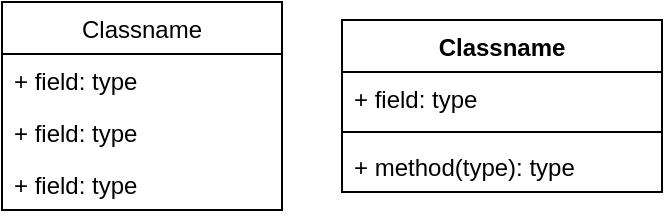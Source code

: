 <mxfile version="13.9.9" type="device" pages="5"><diagram id="C5RBs43oDa-KdzZeNtuy" name="Page-1"><mxGraphModel dx="1086" dy="806" grid="1" gridSize="10" guides="1" tooltips="1" connect="1" arrows="1" fold="1" page="1" pageScale="1" pageWidth="827" pageHeight="1169" math="0" shadow="0"><root><mxCell id="WIyWlLk6GJQsqaUBKTNV-0"/><mxCell id="WIyWlLk6GJQsqaUBKTNV-1" parent="WIyWlLk6GJQsqaUBKTNV-0"/><mxCell id="pSB0Z1l9a5Sds7sTJJO--0" value="Classname" style="swimlane;fontStyle=1;align=center;verticalAlign=top;childLayout=stackLayout;horizontal=1;startSize=26;horizontalStack=0;resizeParent=1;resizeParentMax=0;resizeLast=0;collapsible=1;marginBottom=0;" parent="WIyWlLk6GJQsqaUBKTNV-1" vertex="1"><mxGeometry x="300" y="239" width="160" height="86" as="geometry"/></mxCell><mxCell id="pSB0Z1l9a5Sds7sTJJO--1" value="+ field: type" style="text;strokeColor=none;fillColor=none;align=left;verticalAlign=top;spacingLeft=4;spacingRight=4;overflow=hidden;rotatable=0;points=[[0,0.5],[1,0.5]];portConstraint=eastwest;" parent="pSB0Z1l9a5Sds7sTJJO--0" vertex="1"><mxGeometry y="26" width="160" height="26" as="geometry"/></mxCell><mxCell id="pSB0Z1l9a5Sds7sTJJO--2" value="" style="line;strokeWidth=1;fillColor=none;align=left;verticalAlign=middle;spacingTop=-1;spacingLeft=3;spacingRight=3;rotatable=0;labelPosition=right;points=[];portConstraint=eastwest;" parent="pSB0Z1l9a5Sds7sTJJO--0" vertex="1"><mxGeometry y="52" width="160" height="8" as="geometry"/></mxCell><mxCell id="pSB0Z1l9a5Sds7sTJJO--3" value="+ method(type): type" style="text;strokeColor=none;fillColor=none;align=left;verticalAlign=top;spacingLeft=4;spacingRight=4;overflow=hidden;rotatable=0;points=[[0,0.5],[1,0.5]];portConstraint=eastwest;" parent="pSB0Z1l9a5Sds7sTJJO--0" vertex="1"><mxGeometry y="60" width="160" height="26" as="geometry"/></mxCell><mxCell id="pSB0Z1l9a5Sds7sTJJO--4" value="Classname" style="swimlane;fontStyle=0;childLayout=stackLayout;horizontal=1;startSize=26;fillColor=none;horizontalStack=0;resizeParent=1;resizeParentMax=0;resizeLast=0;collapsible=1;marginBottom=0;" parent="WIyWlLk6GJQsqaUBKTNV-1" vertex="1"><mxGeometry x="130" y="230" width="140" height="104" as="geometry"/></mxCell><mxCell id="pSB0Z1l9a5Sds7sTJJO--5" value="+ field: type" style="text;strokeColor=none;fillColor=none;align=left;verticalAlign=top;spacingLeft=4;spacingRight=4;overflow=hidden;rotatable=0;points=[[0,0.5],[1,0.5]];portConstraint=eastwest;" parent="pSB0Z1l9a5Sds7sTJJO--4" vertex="1"><mxGeometry y="26" width="140" height="26" as="geometry"/></mxCell><mxCell id="pSB0Z1l9a5Sds7sTJJO--6" value="+ field: type" style="text;strokeColor=none;fillColor=none;align=left;verticalAlign=top;spacingLeft=4;spacingRight=4;overflow=hidden;rotatable=0;points=[[0,0.5],[1,0.5]];portConstraint=eastwest;" parent="pSB0Z1l9a5Sds7sTJJO--4" vertex="1"><mxGeometry y="52" width="140" height="26" as="geometry"/></mxCell><mxCell id="pSB0Z1l9a5Sds7sTJJO--7" value="+ field: type" style="text;strokeColor=none;fillColor=none;align=left;verticalAlign=top;spacingLeft=4;spacingRight=4;overflow=hidden;rotatable=0;points=[[0,0.5],[1,0.5]];portConstraint=eastwest;" parent="pSB0Z1l9a5Sds7sTJJO--4" vertex="1"><mxGeometry y="78" width="140" height="26" as="geometry"/></mxCell></root></mxGraphModel></diagram><diagram name="키오스크 use" id="85v4VFPyZvZzk0UFe7HB"><mxGraphModel dx="1086" dy="806" grid="1" gridSize="10" guides="1" tooltips="1" connect="1" arrows="1" fold="1" page="1" pageScale="1" pageWidth="827" pageHeight="1169" background="#ffffff" math="0" shadow="0"><root><mxCell id="bdx2bq-TgTfmiOv8CQV6-0"/><mxCell id="bdx2bq-TgTfmiOv8CQV6-1" parent="bdx2bq-TgTfmiOv8CQV6-0"/><mxCell id="bdx2bq-TgTfmiOv8CQV6-34" style="rounded=0;orthogonalLoop=1;jettySize=auto;html=1;exitX=0;exitY=0.333;exitDx=0;exitDy=0;exitPerimeter=0;entryX=1;entryY=0.5;entryDx=0;entryDy=0;" parent="bdx2bq-TgTfmiOv8CQV6-1" source="bdx2bq-TgTfmiOv8CQV6-3" target="bdx2bq-TgTfmiOv8CQV6-20" edge="1"><mxGeometry relative="1" as="geometry"/></mxCell><mxCell id="bdx2bq-TgTfmiOv8CQV6-52" style="rounded=0;orthogonalLoop=1;jettySize=auto;html=1;exitX=0;exitY=0.333;exitDx=0;exitDy=0;exitPerimeter=0;entryX=1;entryY=0.5;entryDx=0;entryDy=0;endArrow=classic;endFill=1;" parent="bdx2bq-TgTfmiOv8CQV6-1" source="bdx2bq-TgTfmiOv8CQV6-3" target="bdx2bq-TgTfmiOv8CQV6-16" edge="1"><mxGeometry relative="1" as="geometry"/></mxCell><mxCell id="bdx2bq-TgTfmiOv8CQV6-3" value="관리자" style="shape=umlActor;verticalLabelPosition=bottom;verticalAlign=top;html=1;outlineConnect=0;" parent="bdx2bq-TgTfmiOv8CQV6-1" vertex="1"><mxGeometry x="1241" y="390" width="40" height="80" as="geometry"/></mxCell><mxCell id="bdx2bq-TgTfmiOv8CQV6-8" value="매출 내역 조회" style="ellipse;whiteSpace=wrap;html=1;fillColor=#fff2cc;strokeColor=#d6b656;" parent="bdx2bq-TgTfmiOv8CQV6-1" vertex="1"><mxGeometry x="806" y="285" width="100" height="60" as="geometry"/></mxCell><mxCell id="bdx2bq-TgTfmiOv8CQV6-9" value="메뉴 삭제" style="ellipse;whiteSpace=wrap;html=1;fillColor=#fff2cc;strokeColor=#d6b656;" parent="bdx2bq-TgTfmiOv8CQV6-1" vertex="1"><mxGeometry x="806" y="525" width="100" height="60" as="geometry"/></mxCell><mxCell id="bdx2bq-TgTfmiOv8CQV6-13" style="edgeStyle=orthogonalEdgeStyle;rounded=0;orthogonalLoop=1;jettySize=auto;html=1;exitX=0.5;exitY=1;exitDx=0;exitDy=0;" parent="bdx2bq-TgTfmiOv8CQV6-1" source="bdx2bq-TgTfmiOv8CQV6-9" target="bdx2bq-TgTfmiOv8CQV6-9" edge="1"><mxGeometry relative="1" as="geometry"/></mxCell><mxCell id="pL9c_qkuUS0WtvXLZrSc-11" value="&amp;lt;&amp;lt;include&amp;gt;&amp;gt;" style="edgeStyle=orthogonalEdgeStyle;rounded=0;orthogonalLoop=1;jettySize=auto;html=1;exitX=0;exitY=0.5;exitDx=0;exitDy=0;entryX=0.5;entryY=1;entryDx=0;entryDy=0;dashed=1;endArrow=none;endFill=0;startArrow=open;startFill=0;" parent="bdx2bq-TgTfmiOv8CQV6-1" source="bdx2bq-TgTfmiOv8CQV6-21" target="pL9c_qkuUS0WtvXLZrSc-9" edge="1"><mxGeometry relative="1" as="geometry"/></mxCell><mxCell id="hzVxOnlOxVgUZb-Kct-E-1" style="edgeStyle=orthogonalEdgeStyle;rounded=0;orthogonalLoop=1;jettySize=auto;html=1;exitX=0;exitY=0.5;exitDx=0;exitDy=0;entryX=1;entryY=0.5;entryDx=0;entryDy=0;" parent="bdx2bq-TgTfmiOv8CQV6-1" source="bdx2bq-TgTfmiOv8CQV6-14" target="bdx2bq-TgTfmiOv8CQV6-21" edge="1"><mxGeometry relative="1" as="geometry"/></mxCell><mxCell id="bdx2bq-TgTfmiOv8CQV6-14" value="전체 메뉴 목록 &lt;br&gt;조회" style="ellipse;whiteSpace=wrap;html=1;fillColor=#fff2cc;strokeColor=#d6b656;" parent="bdx2bq-TgTfmiOv8CQV6-1" vertex="1"><mxGeometry x="960" y="385" width="100" height="60" as="geometry"/></mxCell><mxCell id="bdx2bq-TgTfmiOv8CQV6-15" value="메뉴 수정" style="ellipse;whiteSpace=wrap;html=1;fillColor=#fff2cc;strokeColor=#d6b656;" parent="bdx2bq-TgTfmiOv8CQV6-1" vertex="1"><mxGeometry x="930" y="525" width="100" height="60" as="geometry"/></mxCell><mxCell id="bdx2bq-TgTfmiOv8CQV6-16" value="주문&amp;nbsp;관리" style="ellipse;whiteSpace=wrap;html=1;fillColor=#fff2cc;strokeColor=#d6b656;" parent="bdx2bq-TgTfmiOv8CQV6-1" vertex="1"><mxGeometry x="1070" y="525" width="100" height="60" as="geometry"/></mxCell><mxCell id="bdx2bq-TgTfmiOv8CQV6-17" value="메뉴 추가" style="ellipse;whiteSpace=wrap;html=1;fillColor=#fff2cc;strokeColor=#d6b656;" parent="bdx2bq-TgTfmiOv8CQV6-1" vertex="1"><mxGeometry x="686" y="525" width="100" height="60" as="geometry"/></mxCell><mxCell id="bdx2bq-TgTfmiOv8CQV6-46" style="edgeStyle=none;rounded=0;orthogonalLoop=1;jettySize=auto;html=1;exitX=0;exitY=0.5;exitDx=0;exitDy=0;entryX=1;entryY=0.5;entryDx=0;entryDy=0;endArrow=classic;endFill=1;" parent="bdx2bq-TgTfmiOv8CQV6-1" source="bdx2bq-TgTfmiOv8CQV6-20" target="bdx2bq-TgTfmiOv8CQV6-8" edge="1"><mxGeometry relative="1" as="geometry"/></mxCell><mxCell id="hzVxOnlOxVgUZb-Kct-E-0" style="edgeStyle=orthogonalEdgeStyle;rounded=0;orthogonalLoop=1;jettySize=auto;html=1;exitX=0.5;exitY=1;exitDx=0;exitDy=0;entryX=1;entryY=0.5;entryDx=0;entryDy=0;" parent="bdx2bq-TgTfmiOv8CQV6-1" source="bdx2bq-TgTfmiOv8CQV6-20" target="bdx2bq-TgTfmiOv8CQV6-14" edge="1"><mxGeometry relative="1" as="geometry"/></mxCell><mxCell id="bdx2bq-TgTfmiOv8CQV6-20" value="로그인" style="ellipse;whiteSpace=wrap;html=1;fillColor=#fff2cc;strokeColor=#d6b656;" parent="bdx2bq-TgTfmiOv8CQV6-1" vertex="1"><mxGeometry x="1070" y="285" width="100" height="60" as="geometry"/></mxCell><mxCell id="bdx2bq-TgTfmiOv8CQV6-49" style="edgeStyle=orthogonalEdgeStyle;rounded=0;orthogonalLoop=1;jettySize=auto;html=1;exitX=0.5;exitY=1;exitDx=0;exitDy=0;entryX=0.5;entryY=0;entryDx=0;entryDy=0;endArrow=none;endFill=0;startArrow=classic;startFill=1;" parent="bdx2bq-TgTfmiOv8CQV6-1" source="bdx2bq-TgTfmiOv8CQV6-21" target="bdx2bq-TgTfmiOv8CQV6-17" edge="1"><mxGeometry relative="1" as="geometry"/></mxCell><mxCell id="bdx2bq-TgTfmiOv8CQV6-50" style="edgeStyle=none;rounded=0;orthogonalLoop=1;jettySize=auto;html=1;exitX=0.5;exitY=1;exitDx=0;exitDy=0;entryX=0.5;entryY=0;entryDx=0;entryDy=0;endArrow=none;endFill=0;startArrow=classic;startFill=1;" parent="bdx2bq-TgTfmiOv8CQV6-1" source="bdx2bq-TgTfmiOv8CQV6-21" target="bdx2bq-TgTfmiOv8CQV6-9" edge="1"><mxGeometry relative="1" as="geometry"/></mxCell><mxCell id="bdx2bq-TgTfmiOv8CQV6-51" style="edgeStyle=orthogonalEdgeStyle;rounded=0;orthogonalLoop=1;jettySize=auto;html=1;exitX=0.5;exitY=1;exitDx=0;exitDy=0;entryX=0.5;entryY=0;entryDx=0;entryDy=0;endArrow=none;endFill=0;startArrow=classic;startFill=1;" parent="bdx2bq-TgTfmiOv8CQV6-1" source="bdx2bq-TgTfmiOv8CQV6-21" target="bdx2bq-TgTfmiOv8CQV6-15" edge="1"><mxGeometry relative="1" as="geometry"/></mxCell><mxCell id="bdx2bq-TgTfmiOv8CQV6-21" value="메뉴 관리" style="ellipse;whiteSpace=wrap;html=1;fillColor=#fff2cc;strokeColor=#d6b656;" parent="bdx2bq-TgTfmiOv8CQV6-1" vertex="1"><mxGeometry x="806" y="385" width="100" height="60" as="geometry"/></mxCell><mxCell id="pL9c_qkuUS0WtvXLZrSc-0" value="손님" style="shape=umlActor;verticalLabelPosition=bottom;verticalAlign=top;html=1;outlineConnect=0;" parent="bdx2bq-TgTfmiOv8CQV6-1" vertex="1"><mxGeometry x="260" y="322.5" width="40" height="80" as="geometry"/></mxCell><mxCell id="pL9c_qkuUS0WtvXLZrSc-1" value="옵션선택" style="ellipse;whiteSpace=wrap;html=1;fillColor=#dae8fc;strokeColor=#6c8ebf;" parent="bdx2bq-TgTfmiOv8CQV6-1" vertex="1"><mxGeometry x="400" y="172.5" width="100" height="60" as="geometry"/></mxCell><mxCell id="pL9c_qkuUS0WtvXLZrSc-2" value="메뉴 선택" style="ellipse;whiteSpace=wrap;html=1;fillColor=#dae8fc;strokeColor=#6c8ebf;" parent="bdx2bq-TgTfmiOv8CQV6-1" vertex="1"><mxGeometry x="400" y="282.5" width="100" height="60" as="geometry"/></mxCell><mxCell id="pL9c_qkuUS0WtvXLZrSc-3" value="메뉴 구매" style="ellipse;whiteSpace=wrap;html=1;direction=west;fillColor=#dae8fc;strokeColor=#6c8ebf;" parent="bdx2bq-TgTfmiOv8CQV6-1" vertex="1"><mxGeometry x="400" y="390" width="100" height="60" as="geometry"/></mxCell><mxCell id="pL9c_qkuUS0WtvXLZrSc-4" value="영수증 출력" style="ellipse;whiteSpace=wrap;html=1;fillColor=#dae8fc;strokeColor=#6c8ebf;" parent="bdx2bq-TgTfmiOv8CQV6-1" vertex="1"><mxGeometry x="400" y="490" width="100" height="60" as="geometry"/></mxCell><mxCell id="pL9c_qkuUS0WtvXLZrSc-5" value="" style="endArrow=classic;html=1;entryX=0;entryY=0.5;entryDx=0;entryDy=0;exitX=1;exitY=0.333;exitDx=0;exitDy=0;exitPerimeter=0;" parent="bdx2bq-TgTfmiOv8CQV6-1" source="pL9c_qkuUS0WtvXLZrSc-0" target="pL9c_qkuUS0WtvXLZrSc-2" edge="1"><mxGeometry width="50" height="50" relative="1" as="geometry"><mxPoint x="300" y="372.5" as="sourcePoint"/><mxPoint x="350" y="322.5" as="targetPoint"/></mxGeometry></mxCell><mxCell id="pL9c_qkuUS0WtvXLZrSc-6" value="" style="endArrow=classic;html=1;entryX=1;entryY=0.5;entryDx=0;entryDy=0;exitX=1;exitY=0.333;exitDx=0;exitDy=0;exitPerimeter=0;" parent="bdx2bq-TgTfmiOv8CQV6-1" source="pL9c_qkuUS0WtvXLZrSc-0" target="pL9c_qkuUS0WtvXLZrSc-3" edge="1"><mxGeometry width="50" height="50" relative="1" as="geometry"><mxPoint x="350" y="402.5" as="sourcePoint"/><mxPoint x="400" y="352.5" as="targetPoint"/><Array as="points"/></mxGeometry></mxCell><mxCell id="pL9c_qkuUS0WtvXLZrSc-7" value="" style="endArrow=classic;html=1;exitX=0.5;exitY=0;exitDx=0;exitDy=0;entryX=0.5;entryY=0;entryDx=0;entryDy=0;" parent="bdx2bq-TgTfmiOv8CQV6-1" source="pL9c_qkuUS0WtvXLZrSc-3" target="pL9c_qkuUS0WtvXLZrSc-4" edge="1"><mxGeometry width="50" height="50" relative="1" as="geometry"><mxPoint x="510" y="432.5" as="sourcePoint"/><mxPoint x="560" y="382.5" as="targetPoint"/></mxGeometry></mxCell><mxCell id="pL9c_qkuUS0WtvXLZrSc-8" value="&amp;lt;&amp;lt; Include &amp;gt;&amp;gt;" style="endArrow=open;endSize=12;dashed=1;html=1;exitX=0.5;exitY=1;exitDx=0;exitDy=0;entryX=0.5;entryY=0;entryDx=0;entryDy=0;" parent="bdx2bq-TgTfmiOv8CQV6-1" source="pL9c_qkuUS0WtvXLZrSc-1" target="pL9c_qkuUS0WtvXLZrSc-2" edge="1"><mxGeometry width="160" relative="1" as="geometry"><mxPoint x="480" y="372.5" as="sourcePoint"/><mxPoint x="640" y="372.5" as="targetPoint"/></mxGeometry></mxCell><mxCell id="pL9c_qkuUS0WtvXLZrSc-9" value="메뉴 조회" style="ellipse;whiteSpace=wrap;html=1;fillColor=#dae8fc;strokeColor=#6c8ebf;" parent="bdx2bq-TgTfmiOv8CQV6-1" vertex="1"><mxGeometry x="600" y="282.5" width="100" height="60" as="geometry"/></mxCell><mxCell id="pL9c_qkuUS0WtvXLZrSc-10" value="&amp;lt;&amp;lt; Include &amp;gt;&amp;gt;" style="endArrow=open;endSize=12;dashed=1;html=1;exitX=0;exitY=0.5;exitDx=0;exitDy=0;entryX=1;entryY=0.5;entryDx=0;entryDy=0;" parent="bdx2bq-TgTfmiOv8CQV6-1" source="pL9c_qkuUS0WtvXLZrSc-9" target="pL9c_qkuUS0WtvXLZrSc-2" edge="1"><mxGeometry width="160" relative="1" as="geometry"><mxPoint x="460" y="242.5" as="sourcePoint"/><mxPoint x="460" y="292.5" as="targetPoint"/></mxGeometry></mxCell><mxCell id="vN4zG7D5nYAcHdm3tOs--4" style="edgeStyle=orthogonalEdgeStyle;rounded=0;orthogonalLoop=1;jettySize=auto;html=1;entryX=0;entryY=0.5;entryDx=0;entryDy=0;" parent="bdx2bq-TgTfmiOv8CQV6-1" source="vN4zG7D5nYAcHdm3tOs--1" target="vN4zG7D5nYAcHdm3tOs--3" edge="1"><mxGeometry relative="1" as="geometry"/></mxCell><mxCell id="vN4zG7D5nYAcHdm3tOs--1" value="회원" style="shape=umlActor;verticalLabelPosition=bottom;verticalAlign=top;html=1;outlineConnect=0;" parent="bdx2bq-TgTfmiOv8CQV6-1" vertex="1"><mxGeometry x="260" y="580" width="40" height="80" as="geometry"/></mxCell><mxCell id="vN4zG7D5nYAcHdm3tOs--2" value="&amp;lt;&amp;lt; Include &amp;gt;&amp;gt;" style="endArrow=open;endSize=12;dashed=1;html=1;exitX=0.5;exitY=0;exitDx=0;exitDy=0;entryX=0.5;entryY=0.5;entryDx=0;entryDy=0;exitPerimeter=0;entryPerimeter=0;" parent="bdx2bq-TgTfmiOv8CQV6-1" source="vN4zG7D5nYAcHdm3tOs--1" target="pL9c_qkuUS0WtvXLZrSc-0" edge="1"><mxGeometry width="160" relative="1" as="geometry"><mxPoint x="460" y="242.5" as="sourcePoint"/><mxPoint x="460" y="292.5" as="targetPoint"/></mxGeometry></mxCell><mxCell id="vN4zG7D5nYAcHdm3tOs--3" value="적립" style="ellipse;whiteSpace=wrap;html=1;fillColor=#dae8fc;strokeColor=#6c8ebf;" parent="bdx2bq-TgTfmiOv8CQV6-1" vertex="1"><mxGeometry x="400" y="590" width="100" height="60" as="geometry"/></mxCell></root></mxGraphModel></diagram><diagram name="고객(최종)" id="qOJFTofphR1qUwbdHyTn"><mxGraphModel dx="1422" dy="794" grid="1" gridSize="10" guides="1" tooltips="1" connect="1" arrows="1" fold="1" page="1" pageScale="1" pageWidth="827" pageHeight="1169" math="0" shadow="0"><root><mxCell id="Ragdrw145spmiI0KgBXr-0"/><mxCell id="Ragdrw145spmiI0KgBXr-1" parent="Ragdrw145spmiI0KgBXr-0"/><mxCell id="Ragdrw145spmiI0KgBXr-2" value="저장된 메뉴&lt;br&gt;&amp;nbsp;불러오기" style="shape=parallelogram;perimeter=parallelogramPerimeter;whiteSpace=wrap;html=1;fixedSize=1;" parent="Ragdrw145spmiI0KgBXr-1" vertex="1"><mxGeometry x="200" y="40" width="120" height="60" as="geometry"/></mxCell><mxCell id="Ragdrw145spmiI0KgBXr-3" value="고객" style="rounded=1;whiteSpace=wrap;html=1;" parent="Ragdrw145spmiI0KgBXr-1" vertex="1"><mxGeometry y="160" width="120" height="60" as="geometry"/></mxCell><mxCell id="Ragdrw145spmiI0KgBXr-4" value="메뉴 조회" style="rounded=0;whiteSpace=wrap;html=1;" parent="Ragdrw145spmiI0KgBXr-1" vertex="1"><mxGeometry x="200" y="160" width="120" height="60" as="geometry"/></mxCell><mxCell id="H9ApI2TMS4H5_gvIMYCv-35" value="NO" style="edgeStyle=orthogonalEdgeStyle;rounded=0;orthogonalLoop=1;jettySize=auto;html=1;exitX=1;exitY=0.5;exitDx=0;exitDy=0;entryX=0.5;entryY=0;entryDx=0;entryDy=0;" edge="1" parent="Ragdrw145spmiI0KgBXr-1" source="Ragdrw145spmiI0KgBXr-6" target="fJ6ljQyjWWi1VkRsMwF5-9"><mxGeometry x="-0.826" relative="1" as="geometry"><mxPoint x="936.5" y="830" as="targetPoint"/><mxPoint as="offset"/></mxGeometry></mxCell><mxCell id="Ragdrw145spmiI0KgBXr-6" value="옵션 선택" style="rhombus;whiteSpace=wrap;html=1;" parent="Ragdrw145spmiI0KgBXr-1" vertex="1"><mxGeometry x="385" y="270" width="144" height="80" as="geometry"/></mxCell><mxCell id="Ragdrw145spmiI0KgBXr-7" value="" style="endArrow=classic;html=1;exitX=0.5;exitY=1;exitDx=0;exitDy=0;entryX=0.5;entryY=0;entryDx=0;entryDy=0;" parent="Ragdrw145spmiI0KgBXr-1" source="Ragdrw145spmiI0KgBXr-6" target="Ragdrw145spmiI0KgBXr-11" edge="1"><mxGeometry relative="1" as="geometry"><mxPoint x="650" y="750" as="sourcePoint"/><mxPoint x="644" y="620" as="targetPoint"/></mxGeometry></mxCell><mxCell id="Ragdrw145spmiI0KgBXr-8" value="YES" style="edgeLabel;resizable=0;html=1;align=center;verticalAlign=middle;" parent="Ragdrw145spmiI0KgBXr-7" connectable="0" vertex="1"><mxGeometry relative="1" as="geometry"/></mxCell><mxCell id="H9ApI2TMS4H5_gvIMYCv-34" style="edgeStyle=orthogonalEdgeStyle;rounded=0;orthogonalLoop=1;jettySize=auto;html=1;exitX=1;exitY=0.5;exitDx=0;exitDy=0;entryX=0;entryY=0.5;entryDx=0;entryDy=0;" edge="1" parent="Ragdrw145spmiI0KgBXr-1" source="Ragdrw145spmiI0KgBXr-11" target="fJ6ljQyjWWi1VkRsMwF5-9"><mxGeometry relative="1" as="geometry"><mxPoint x="864.5" y="870" as="targetPoint"/></mxGeometry></mxCell><mxCell id="Ragdrw145spmiI0KgBXr-11" value="추가 금액" style="rounded=0;whiteSpace=wrap;html=1;" parent="Ragdrw145spmiI0KgBXr-1" vertex="1"><mxGeometry x="397" y="400" width="120" height="60" as="geometry"/></mxCell><mxCell id="fJ6ljQyjWWi1VkRsMwF5-28" value="" style="edgeStyle=orthogonalEdgeStyle;rounded=0;orthogonalLoop=1;jettySize=auto;html=1;startSize=6;endSize=6;strokeWidth=1;" edge="1" parent="Ragdrw145spmiI0KgBXr-1" source="Ragdrw145spmiI0KgBXr-13" target="ZtacDN1CnHcmPvgqfP3o-0"><mxGeometry relative="1" as="geometry"/></mxCell><mxCell id="Ragdrw145spmiI0KgBXr-13" value="결제" style="rounded=0;whiteSpace=wrap;html=1;" parent="Ragdrw145spmiI0KgBXr-1" vertex="1"><mxGeometry x="590" y="900" width="120" height="60" as="geometry"/></mxCell><mxCell id="Ragdrw145spmiI0KgBXr-14" value="" style="endArrow=classic;html=1;exitX=1;exitY=0.5;exitDx=0;exitDy=0;entryX=0;entryY=0.5;entryDx=0;entryDy=0;" parent="Ragdrw145spmiI0KgBXr-1" source="Ragdrw145spmiI0KgBXr-3" target="Ragdrw145spmiI0KgBXr-4" edge="1"><mxGeometry width="50" height="50" relative="1" as="geometry"><mxPoint x="550" y="320" as="sourcePoint"/><mxPoint x="650" y="310" as="targetPoint"/></mxGeometry></mxCell><mxCell id="Ragdrw145spmiI0KgBXr-15" value="" style="endArrow=classic;html=1;exitX=1;exitY=0.5;exitDx=0;exitDy=0;entryX=0;entryY=0.5;entryDx=0;entryDy=0;" parent="Ragdrw145spmiI0KgBXr-1" source="Ragdrw145spmiI0KgBXr-4" target="fJ6ljQyjWWi1VkRsMwF5-30" edge="1"><mxGeometry width="50" height="50" relative="1" as="geometry"><mxPoint x="630" y="430" as="sourcePoint"/><mxPoint x="397" y="190" as="targetPoint"/></mxGeometry></mxCell><mxCell id="Ragdrw145spmiI0KgBXr-16" value="" style="endArrow=classic;html=1;entryX=0.5;entryY=0;entryDx=0;entryDy=0;exitX=0.5;exitY=1;exitDx=0;exitDy=0;" parent="Ragdrw145spmiI0KgBXr-1" source="fJ6ljQyjWWi1VkRsMwF5-30" target="Ragdrw145spmiI0KgBXr-6" edge="1"><mxGeometry width="50" height="50" relative="1" as="geometry"><mxPoint x="457" y="220" as="sourcePoint"/><mxPoint x="680" y="620" as="targetPoint"/></mxGeometry></mxCell><mxCell id="Ragdrw145spmiI0KgBXr-17" value="" style="endArrow=classic;html=1;exitX=0.5;exitY=1;exitDx=0;exitDy=0;entryX=0.5;entryY=0;entryDx=0;entryDy=0;" parent="Ragdrw145spmiI0KgBXr-1" source="Ragdrw145spmiI0KgBXr-2" target="Ragdrw145spmiI0KgBXr-4" edge="1"><mxGeometry width="50" height="50" relative="1" as="geometry"><mxPoint x="630" y="430" as="sourcePoint"/><mxPoint x="680" y="380" as="targetPoint"/></mxGeometry></mxCell><mxCell id="fJ6ljQyjWWi1VkRsMwF5-29" value="NO" style="edgeStyle=orthogonalEdgeStyle;rounded=0;orthogonalLoop=1;jettySize=auto;html=1;exitX=1;exitY=0.5;exitDx=0;exitDy=0;entryX=1;entryY=0.5;entryDx=0;entryDy=0;startSize=6;endSize=6;strokeWidth=1;" edge="1" parent="Ragdrw145spmiI0KgBXr-1" source="Ragdrw145spmiI0KgBXr-19" target="Ragdrw145spmiI0KgBXr-24"><mxGeometry x="-0.769" relative="1" as="geometry"><Array as="points"><mxPoint x="780" y="1190"/><mxPoint x="780" y="1320"/></Array><mxPoint as="offset"/></mxGeometry></mxCell><mxCell id="Ragdrw145spmiI0KgBXr-19" value="영수증 출력" style="rhombus;whiteSpace=wrap;html=1;" parent="Ragdrw145spmiI0KgBXr-1" vertex="1"><mxGeometry x="578" y="1150" width="144" height="80" as="geometry"/></mxCell><mxCell id="Ragdrw145spmiI0KgBXr-22" value="NO" style="endArrow=classic;html=1;exitX=0.5;exitY=1;exitDx=0;exitDy=0;entryX=0.5;entryY=0;entryDx=0;entryDy=0;" parent="Ragdrw145spmiI0KgBXr-1" source="Ragdrw145spmiI0KgBXr-19" target="Ragdrw145spmiI0KgBXr-24" edge="1"><mxGeometry relative="1" as="geometry"><mxPoint x="571" y="1200" as="sourcePoint"/><mxPoint x="571" y="1280" as="targetPoint"/><mxPoint as="offset"/></mxGeometry></mxCell><mxCell id="Ragdrw145spmiI0KgBXr-23" value="YES" style="edgeLabel;resizable=0;html=1;align=center;verticalAlign=middle;" parent="Ragdrw145spmiI0KgBXr-22" connectable="0" vertex="1"><mxGeometry relative="1" as="geometry"/></mxCell><mxCell id="N999GDfpPTPam40AO7CW-1" value="" style="edgeStyle=orthogonalEdgeStyle;rounded=0;orthogonalLoop=1;jettySize=auto;html=1;" parent="Ragdrw145spmiI0KgBXr-1" source="Ragdrw145spmiI0KgBXr-24" target="Ragdrw145spmiI0KgBXr-26" edge="1"><mxGeometry relative="1" as="geometry"/></mxCell><mxCell id="Ragdrw145spmiI0KgBXr-24" value="구매 확정" style="rounded=0;whiteSpace=wrap;html=1;" parent="Ragdrw145spmiI0KgBXr-1" vertex="1"><mxGeometry x="573" y="1290" width="146" height="60" as="geometry"/></mxCell><mxCell id="Ragdrw145spmiI0KgBXr-26" value="주문관리&lt;br&gt;연결&lt;br&gt;&lt;span style=&quot;font-size: 20px&quot;&gt;①&lt;/span&gt;" style="ellipse;whiteSpace=wrap;html=1;aspect=fixed;" parent="Ragdrw145spmiI0KgBXr-1" vertex="1"><mxGeometry x="606" y="1409" width="80" height="80" as="geometry"/></mxCell><mxCell id="Ragdrw145spmiI0KgBXr-27" value="- Session으로 임시보관" style="text;html=1;strokeColor=none;fillColor=none;align=center;verticalAlign=middle;whiteSpace=wrap;rounded=0;fontStyle=0" parent="Ragdrw145spmiI0KgBXr-1" vertex="1"><mxGeometry x="420" y="1310" width="134" height="20" as="geometry"/></mxCell><mxCell id="H9ApI2TMS4H5_gvIMYCv-32" value="YES" style="edgeStyle=orthogonalEdgeStyle;rounded=0;orthogonalLoop=1;jettySize=auto;html=1;exitX=0.5;exitY=1;exitDx=0;exitDy=0;entryX=0.5;entryY=0;entryDx=0;entryDy=0;" edge="1" parent="Ragdrw145spmiI0KgBXr-1" source="ZtacDN1CnHcmPvgqfP3o-0" target="Ragdrw145spmiI0KgBXr-19"><mxGeometry relative="1" as="geometry"/></mxCell><mxCell id="fJ6ljQyjWWi1VkRsMwF5-32" value="NO" style="edgeStyle=orthogonalEdgeStyle;rounded=0;orthogonalLoop=1;jettySize=auto;html=1;startSize=6;endSize=6;strokeWidth=1;" edge="1" parent="Ragdrw145spmiI0KgBXr-1" source="ZtacDN1CnHcmPvgqfP3o-0" target="fJ6ljQyjWWi1VkRsMwF5-31"><mxGeometry relative="1" as="geometry"/></mxCell><mxCell id="ZtacDN1CnHcmPvgqfP3o-0" value="결제 성공여부" style="rhombus;whiteSpace=wrap;html=1;rounded=0;" parent="Ragdrw145spmiI0KgBXr-1" vertex="1"><mxGeometry x="576.5" y="1020" width="147" height="80" as="geometry"/></mxCell><mxCell id="ZtacDN1CnHcmPvgqfP3o-2" value="" style="strokeWidth=2;html=1;shape=mxgraph.flowchart.annotation_2;align=left;labelPosition=right;pointerEvents=1;rotation=-180;" parent="Ragdrw145spmiI0KgBXr-1" vertex="1"><mxGeometry x="558" y="1040" width="20" height="40" as="geometry"/></mxCell><mxCell id="ZtacDN1CnHcmPvgqfP3o-3" value="시간내에 결제(30초)" style="text;html=1;strokeColor=none;fillColor=none;align=center;verticalAlign=middle;whiteSpace=wrap;rounded=0;" parent="Ragdrw145spmiI0KgBXr-1" vertex="1"><mxGeometry x="438" y="1050" width="120" height="20" as="geometry"/></mxCell><mxCell id="ZtacDN1CnHcmPvgqfP3o-10" value="" style="strokeWidth=2;html=1;shape=mxgraph.flowchart.annotation_2;align=left;labelPosition=right;pointerEvents=1;" parent="Ragdrw145spmiI0KgBXr-1" vertex="1"><mxGeometry x="314" y="50" width="20" height="40" as="geometry"/></mxCell><mxCell id="ZtacDN1CnHcmPvgqfP3o-11" value="- 최초 1회만 DB에서 불러온다&lt;br&gt;- 수정이 없을 때는 저장된 데이터를 불러온다" style="text;html=1;strokeColor=none;fillColor=none;align=left;verticalAlign=middle;whiteSpace=wrap;rounded=0;" parent="Ragdrw145spmiI0KgBXr-1" vertex="1"><mxGeometry x="332" y="60" width="250" height="20" as="geometry"/></mxCell><mxCell id="ZtacDN1CnHcmPvgqfP3o-12" value="" style="strokeWidth=2;html=1;shape=mxgraph.flowchart.annotation_2;align=left;labelPosition=right;pointerEvents=1;rotation=-180;" parent="Ragdrw145spmiI0KgBXr-1" vertex="1"><mxGeometry x="554" y="1300" width="20" height="40" as="geometry"/></mxCell><mxCell id="H9ApI2TMS4H5_gvIMYCv-13" value="" style="edgeStyle=orthogonalEdgeStyle;rounded=0;orthogonalLoop=1;jettySize=auto;html=1;" edge="1" parent="Ragdrw145spmiI0KgBXr-1" source="H9ApI2TMS4H5_gvIMYCv-5" target="Ragdrw145spmiI0KgBXr-13"><mxGeometry relative="1" as="geometry"/></mxCell><mxCell id="H9ApI2TMS4H5_gvIMYCv-5" value="적립금사용 및&lt;br&gt;적립불가" style="rounded=0;whiteSpace=wrap;html=1;" vertex="1" parent="Ragdrw145spmiI0KgBXr-1"><mxGeometry x="590" y="780" width="120" height="60" as="geometry"/></mxCell><mxCell id="fJ6ljQyjWWi1VkRsMwF5-11" value="YES" style="edgeStyle=orthogonalEdgeStyle;rounded=0;orthogonalLoop=1;jettySize=auto;html=1;exitX=0.5;exitY=1;exitDx=0;exitDy=0;entryX=0.5;entryY=0;entryDx=0;entryDy=0;strokeWidth=1;" edge="1" parent="Ragdrw145spmiI0KgBXr-1" source="fJ6ljQyjWWi1VkRsMwF5-1" target="H9ApI2TMS4H5_gvIMYCv-5"><mxGeometry relative="1" as="geometry"/></mxCell><mxCell id="fJ6ljQyjWWi1VkRsMwF5-22" value="NO" style="edgeStyle=orthogonalEdgeStyle;rounded=0;orthogonalLoop=1;jettySize=auto;html=1;exitX=1;exitY=0.5;exitDx=0;exitDy=0;entryX=0;entryY=0.5;entryDx=0;entryDy=0;strokeWidth=1;" edge="1" parent="Ragdrw145spmiI0KgBXr-1" source="fJ6ljQyjWWi1VkRsMwF5-1" target="fJ6ljQyjWWi1VkRsMwF5-16"><mxGeometry relative="1" as="geometry"/></mxCell><mxCell id="fJ6ljQyjWWi1VkRsMwF5-1" value="적립금사용여부" style="rhombus;whiteSpace=wrap;html=1;" vertex="1" parent="Ragdrw145spmiI0KgBXr-1"><mxGeometry x="578" y="640" width="144" height="80" as="geometry"/></mxCell><mxCell id="fJ6ljQyjWWi1VkRsMwF5-17" value="YES" style="edgeStyle=orthogonalEdgeStyle;rounded=0;orthogonalLoop=1;jettySize=auto;html=1;strokeWidth=1;" edge="1" parent="Ragdrw145spmiI0KgBXr-1" source="fJ6ljQyjWWi1VkRsMwF5-4" target="fJ6ljQyjWWi1VkRsMwF5-16"><mxGeometry relative="1" as="geometry"/></mxCell><mxCell id="fJ6ljQyjWWi1VkRsMwF5-19" value="NO" style="edgeStyle=orthogonalEdgeStyle;rounded=0;orthogonalLoop=1;jettySize=auto;html=1;entryX=0.5;entryY=0;entryDx=0;entryDy=0;strokeWidth=1;" edge="1" parent="Ragdrw145spmiI0KgBXr-1" source="fJ6ljQyjWWi1VkRsMwF5-4" target="fJ6ljQyjWWi1VkRsMwF5-18"><mxGeometry relative="1" as="geometry"/></mxCell><mxCell id="fJ6ljQyjWWi1VkRsMwF5-4" value="회원가입" style="rhombus;whiteSpace=wrap;html=1;fillColor=#f8cecc;strokeColor=#b85450;strokeWidth=2;" vertex="1" parent="Ragdrw145spmiI0KgBXr-1"><mxGeometry x="827" y="505" width="144" height="80" as="geometry"/></mxCell><mxCell id="fJ6ljQyjWWi1VkRsMwF5-9" value="적립" style="rounded=0;whiteSpace=wrap;html=1;" vertex="1" parent="Ragdrw145spmiI0KgBXr-1"><mxGeometry x="590" y="400" width="120" height="60" as="geometry"/></mxCell><mxCell id="fJ6ljQyjWWi1VkRsMwF5-14" value="YES" style="edgeStyle=orthogonalEdgeStyle;rounded=0;orthogonalLoop=1;jettySize=auto;html=1;strokeWidth=1;" edge="1" parent="Ragdrw145spmiI0KgBXr-1" source="fJ6ljQyjWWi1VkRsMwF5-12" target="fJ6ljQyjWWi1VkRsMwF5-1"><mxGeometry relative="1" as="geometry"/></mxCell><mxCell id="fJ6ljQyjWWi1VkRsMwF5-15" value="NO" style="edgeStyle=orthogonalEdgeStyle;rounded=0;orthogonalLoop=1;jettySize=auto;html=1;strokeWidth=1;exitX=1;exitY=0.5;exitDx=0;exitDy=0;" edge="1" parent="Ragdrw145spmiI0KgBXr-1" source="fJ6ljQyjWWi1VkRsMwF5-12" target="fJ6ljQyjWWi1VkRsMwF5-4"><mxGeometry x="0.039" relative="1" as="geometry"><mxPoint x="750" y="545" as="sourcePoint"/><mxPoint as="offset"/></mxGeometry></mxCell><mxCell id="fJ6ljQyjWWi1VkRsMwF5-12" value="회원확인" style="rhombus;whiteSpace=wrap;html=1;" vertex="1" parent="Ragdrw145spmiI0KgBXr-1"><mxGeometry x="578" y="505" width="144" height="80" as="geometry"/></mxCell><mxCell id="fJ6ljQyjWWi1VkRsMwF5-21" style="edgeStyle=orthogonalEdgeStyle;rounded=0;orthogonalLoop=1;jettySize=auto;html=1;exitX=0.5;exitY=1;exitDx=0;exitDy=0;entryX=1;entryY=0.5;entryDx=0;entryDy=0;strokeWidth=1;" edge="1" parent="Ragdrw145spmiI0KgBXr-1" source="fJ6ljQyjWWi1VkRsMwF5-16" target="Ragdrw145spmiI0KgBXr-13"><mxGeometry relative="1" as="geometry"/></mxCell><mxCell id="fJ6ljQyjWWi1VkRsMwF5-16" value="적립완료" style="rounded=0;whiteSpace=wrap;html=1;" vertex="1" parent="Ragdrw145spmiI0KgBXr-1"><mxGeometry x="839" y="650" width="120" height="60" as="geometry"/></mxCell><mxCell id="fJ6ljQyjWWi1VkRsMwF5-20" style="edgeStyle=orthogonalEdgeStyle;rounded=0;orthogonalLoop=1;jettySize=auto;html=1;exitX=0.5;exitY=1;exitDx=0;exitDy=0;entryX=1;entryY=0.5;entryDx=0;entryDy=0;strokeWidth=1;" edge="1" parent="Ragdrw145spmiI0KgBXr-1" source="fJ6ljQyjWWi1VkRsMwF5-18" target="Ragdrw145spmiI0KgBXr-13"><mxGeometry relative="1" as="geometry"/></mxCell><mxCell id="fJ6ljQyjWWi1VkRsMwF5-18" value="적립취소" style="rounded=0;whiteSpace=wrap;html=1;" vertex="1" parent="Ragdrw145spmiI0KgBXr-1"><mxGeometry x="1030" y="650" width="120" height="60" as="geometry"/></mxCell><mxCell id="fJ6ljQyjWWi1VkRsMwF5-26" style="edgeStyle=orthogonalEdgeStyle;rounded=0;orthogonalLoop=1;jettySize=auto;html=1;exitX=0.5;exitY=1;exitDx=0;exitDy=0;entryX=0.5;entryY=0;entryDx=0;entryDy=0;" edge="1" parent="Ragdrw145spmiI0KgBXr-1" source="fJ6ljQyjWWi1VkRsMwF5-9" target="fJ6ljQyjWWi1VkRsMwF5-12"><mxGeometry relative="1" as="geometry"><mxPoint x="760" y="585" as="sourcePoint"/><mxPoint x="863" y="675" as="targetPoint"/></mxGeometry></mxCell><mxCell id="fJ6ljQyjWWi1VkRsMwF5-30" value="메뉴&lt;br&gt;선택" style="ellipse;whiteSpace=wrap;html=1;aspect=fixed;" vertex="1" parent="Ragdrw145spmiI0KgBXr-1"><mxGeometry x="417" y="150" width="80" height="80" as="geometry"/></mxCell><mxCell id="fJ6ljQyjWWi1VkRsMwF5-31" value="메뉴&lt;br&gt;선택" style="ellipse;whiteSpace=wrap;html=1;aspect=fixed;" vertex="1" parent="Ragdrw145spmiI0KgBXr-1"><mxGeometry x="800" y="1020" width="80" height="80" as="geometry"/></mxCell></root></mxGraphModel></diagram><diagram name="관리자연결/로그인" id="Kiiuo9TeOAPDQZZXX5Kb"><mxGraphModel dx="1422" dy="794" grid="1" gridSize="10" guides="1" tooltips="1" connect="1" arrows="1" fold="1" page="1" pageScale="1" pageWidth="827" pageHeight="1169" math="0" shadow="0"><root><mxCell id="WdRVpk95okte3Zos3IO3-0"/><mxCell id="WdRVpk95okte3Zos3IO3-1" parent="WdRVpk95okte3Zos3IO3-0"/><mxCell id="CqzbUbmzoEdwaM6lPg6l-0" value="" style="edgeStyle=orthogonalEdgeStyle;rounded=0;orthogonalLoop=1;jettySize=auto;html=1;fontColor=#000000;" parent="WdRVpk95okte3Zos3IO3-1" source="WdRVpk95okte3Zos3IO3-2" target="WdRVpk95okte3Zos3IO3-3" edge="1"><mxGeometry relative="1" as="geometry"/></mxCell><mxCell id="WdRVpk95okte3Zos3IO3-2" value="고객&lt;br&gt;①" style="ellipse;whiteSpace=wrap;html=1;aspect=fixed;fontSize=20;" parent="WdRVpk95okte3Zos3IO3-1" vertex="1"><mxGeometry x="54" y="20" width="80" height="80" as="geometry"/></mxCell><mxCell id="WdRVpk95okte3Zos3IO3-3" value="주문관리" style="whiteSpace=wrap;html=1;" parent="WdRVpk95okte3Zos3IO3-1" vertex="1"><mxGeometry x="194" y="30" width="120" height="60" as="geometry"/></mxCell><mxCell id="WdRVpk95okte3Zos3IO3-5" value="" style="endArrow=classic;html=1;exitX=0.5;exitY=1;exitDx=0;exitDy=0;entryX=0.5;entryY=0;entryDx=0;entryDy=0;" parent="WdRVpk95okte3Zos3IO3-1" source="WdRVpk95okte3Zos3IO3-3" target="WdRVpk95okte3Zos3IO3-6" edge="1"><mxGeometry width="50" height="50" relative="1" as="geometry"><mxPoint x="384" y="100" as="sourcePoint"/><mxPoint x="374" y="-70" as="targetPoint"/></mxGeometry></mxCell><mxCell id="WdRVpk95okte3Zos3IO3-6" value="주문 취소" style="rhombus;whiteSpace=wrap;html=1;" parent="WdRVpk95okte3Zos3IO3-1" vertex="1"><mxGeometry x="182" y="130" width="144" height="80" as="geometry"/></mxCell><mxCell id="WdRVpk95okte3Zos3IO3-7" value="" style="endArrow=classic;html=1;exitX=0.5;exitY=1;exitDx=0;exitDy=0;entryX=0.5;entryY=0;entryDx=0;entryDy=0;" parent="WdRVpk95okte3Zos3IO3-1" source="WdRVpk95okte3Zos3IO3-6" target="WdRVpk95okte3Zos3IO3-9" edge="1"><mxGeometry relative="1" as="geometry"><mxPoint x="334" y="230" as="sourcePoint"/><mxPoint x="434" y="230" as="targetPoint"/></mxGeometry></mxCell><mxCell id="WdRVpk95okte3Zos3IO3-8" value="YES" style="edgeLabel;resizable=0;html=1;align=center;verticalAlign=middle;" parent="WdRVpk95okte3Zos3IO3-7" connectable="0" vertex="1"><mxGeometry relative="1" as="geometry"/></mxCell><mxCell id="WdRVpk95okte3Zos3IO3-9" value="취소 완료 및 &lt;br&gt;환불 처리" style="whiteSpace=wrap;html=1;" parent="WdRVpk95okte3Zos3IO3-1" vertex="1"><mxGeometry x="194" y="250" width="120" height="60" as="geometry"/></mxCell><mxCell id="WdRVpk95okte3Zos3IO3-10" value="" style="endArrow=classic;html=1;exitX=1;exitY=0.5;exitDx=0;exitDy=0;" parent="WdRVpk95okte3Zos3IO3-1" source="WdRVpk95okte3Zos3IO3-6" edge="1"><mxGeometry relative="1" as="geometry"><mxPoint x="326" y="169.5" as="sourcePoint"/><mxPoint x="394" y="170" as="targetPoint"/></mxGeometry></mxCell><mxCell id="WdRVpk95okte3Zos3IO3-11" value="NO" style="edgeLabel;resizable=0;html=1;align=center;verticalAlign=middle;" parent="WdRVpk95okte3Zos3IO3-10" connectable="0" vertex="1"><mxGeometry relative="1" as="geometry"/></mxCell><mxCell id="WdRVpk95okte3Zos3IO3-12" value="구매확정 완료" style="whiteSpace=wrap;html=1;" parent="WdRVpk95okte3Zos3IO3-1" vertex="1"><mxGeometry x="394" y="140" width="120" height="60" as="geometry"/></mxCell><mxCell id="WdRVpk95okte3Zos3IO3-13" value="" style="endArrow=none;html=1;" parent="WdRVpk95okte3Zos3IO3-1" edge="1"><mxGeometry width="50" height="50" relative="1" as="geometry"><mxPoint x="4" y="330" as="sourcePoint"/><mxPoint x="824" y="330" as="targetPoint"/></mxGeometry></mxCell><mxCell id="WdRVpk95okte3Zos3IO3-14" value="관리자 페이지 접속" style="rounded=1;whiteSpace=wrap;html=1;" parent="WdRVpk95okte3Zos3IO3-1" vertex="1"><mxGeometry x="34" y="404" width="120" height="60" as="geometry"/></mxCell><mxCell id="WdRVpk95okte3Zos3IO3-15" value="로그인" style="whiteSpace=wrap;html=1;" parent="WdRVpk95okte3Zos3IO3-1" vertex="1"><mxGeometry x="214" y="404" width="120" height="60" as="geometry"/></mxCell><mxCell id="WdRVpk95okte3Zos3IO3-16" value="비밀번호 확인" style="rhombus;whiteSpace=wrap;html=1;" parent="WdRVpk95okte3Zos3IO3-1" vertex="1"><mxGeometry x="202" y="504" width="144" height="80" as="geometry"/></mxCell><mxCell id="WdRVpk95okte3Zos3IO3-17" value="로그인 성공" style="shape=document;whiteSpace=wrap;html=1;boundedLbl=1;" parent="WdRVpk95okte3Zos3IO3-1" vertex="1"><mxGeometry x="214" y="624" width="120" height="50" as="geometry"/></mxCell><mxCell id="WdRVpk95okte3Zos3IO3-18" value="②" style="ellipse;whiteSpace=wrap;html=1;aspect=fixed;fontSize=20;" parent="WdRVpk95okte3Zos3IO3-1" vertex="1"><mxGeometry x="234" y="714" width="80" height="80" as="geometry"/></mxCell><mxCell id="WdRVpk95okte3Zos3IO3-19" value="" style="endArrow=classic;html=1;fontSize=20;exitX=1;exitY=0.5;exitDx=0;exitDy=0;entryX=1;entryY=0.5;entryDx=0;entryDy=0;" parent="WdRVpk95okte3Zos3IO3-1" source="WdRVpk95okte3Zos3IO3-16" target="WdRVpk95okte3Zos3IO3-15" edge="1"><mxGeometry relative="1" as="geometry"><mxPoint x="338" y="543.41" as="sourcePoint"/><mxPoint x="414" y="374" as="targetPoint"/><Array as="points"><mxPoint x="414" y="544"/><mxPoint x="414" y="434"/></Array></mxGeometry></mxCell><mxCell id="WdRVpk95okte3Zos3IO3-20" value="NO" style="edgeLabel;resizable=0;html=1;align=center;verticalAlign=middle;" parent="WdRVpk95okte3Zos3IO3-19" connectable="0" vertex="1"><mxGeometry relative="1" as="geometry"/></mxCell><mxCell id="WdRVpk95okte3Zos3IO3-21" value="" style="endArrow=classic;html=1;fontSize=20;exitX=0.5;exitY=1;exitDx=0;exitDy=0;entryX=0.5;entryY=0;entryDx=0;entryDy=0;" parent="WdRVpk95okte3Zos3IO3-1" source="WdRVpk95okte3Zos3IO3-16" target="WdRVpk95okte3Zos3IO3-17" edge="1"><mxGeometry relative="1" as="geometry"><mxPoint x="274" y="484.0" as="sourcePoint"/><mxPoint x="374" y="484.0" as="targetPoint"/></mxGeometry></mxCell><mxCell id="WdRVpk95okte3Zos3IO3-22" value="YES" style="edgeLabel;resizable=0;html=1;align=center;verticalAlign=middle;" parent="WdRVpk95okte3Zos3IO3-21" connectable="0" vertex="1"><mxGeometry relative="1" as="geometry"/></mxCell><mxCell id="WdRVpk95okte3Zos3IO3-24" value="" style="endArrow=classic;html=1;fontSize=20;exitX=0.5;exitY=1;exitDx=0;exitDy=0;entryX=0.5;entryY=0;entryDx=0;entryDy=0;" parent="WdRVpk95okte3Zos3IO3-1" source="WdRVpk95okte3Zos3IO3-15" target="WdRVpk95okte3Zos3IO3-16" edge="1"><mxGeometry width="50" height="50" relative="1" as="geometry"><mxPoint x="273.41" y="459" as="sourcePoint"/><mxPoint x="273.41" y="504" as="targetPoint"/></mxGeometry></mxCell><mxCell id="WdRVpk95okte3Zos3IO3-25" value="" style="endArrow=classic;html=1;fontSize=20;entryX=0.5;entryY=0;entryDx=0;entryDy=0;" parent="WdRVpk95okte3Zos3IO3-1" target="WdRVpk95okte3Zos3IO3-18" edge="1"><mxGeometry width="50" height="50" relative="1" as="geometry"><mxPoint x="274" y="668" as="sourcePoint"/><mxPoint x="294" y="424" as="targetPoint"/></mxGeometry></mxCell><mxCell id="WdRVpk95okte3Zos3IO3-26" value="&lt;font style=&quot;font-size: 12px&quot;&gt;- Session에서 List내용 삭제 후 저장&lt;/font&gt;" style="text;html=1;strokeColor=none;fillColor=none;align=center;verticalAlign=middle;whiteSpace=wrap;rounded=0;fontSize=20;fontColor=#170000;" parent="WdRVpk95okte3Zos3IO3-1" vertex="1"><mxGeometry x="334" y="270" width="194" height="20" as="geometry"/></mxCell><mxCell id="CqzbUbmzoEdwaM6lPg6l-1" value="" style="strokeWidth=2;html=1;shape=mxgraph.flowchart.annotation_2;align=left;labelPosition=right;pointerEvents=1;fontColor=#000000;" parent="WdRVpk95okte3Zos3IO3-1" vertex="1"><mxGeometry x="314" y="40" width="20" height="40" as="geometry"/></mxCell><mxCell id="CqzbUbmzoEdwaM6lPg6l-2" value="- 고객이 주문한 주문내역 확인" style="text;html=1;strokeColor=none;fillColor=none;align=center;verticalAlign=middle;whiteSpace=wrap;rounded=0;fontColor=#000000;" parent="WdRVpk95okte3Zos3IO3-1" vertex="1"><mxGeometry x="334" y="50" width="170" height="20" as="geometry"/></mxCell><mxCell id="CqzbUbmzoEdwaM6lPg6l-3" value="" style="strokeWidth=2;html=1;shape=mxgraph.flowchart.annotation_2;align=left;labelPosition=right;pointerEvents=1;fontColor=#000000;" parent="WdRVpk95okte3Zos3IO3-1" vertex="1"><mxGeometry x="314" y="260" width="20" height="40" as="geometry"/></mxCell><mxCell id="CqzbUbmzoEdwaM6lPg6l-5" value="" style="endArrow=classic;startArrow=classic;html=1;fontColor=#170000;exitX=1;exitY=0.5;exitDx=0;exitDy=0;entryX=0;entryY=0.5;entryDx=0;entryDy=0;" parent="WdRVpk95okte3Zos3IO3-1" source="WdRVpk95okte3Zos3IO3-14" target="WdRVpk95okte3Zos3IO3-15" edge="1"><mxGeometry width="50" height="50" relative="1" as="geometry"><mxPoint x="540" y="800" as="sourcePoint"/><mxPoint x="590" y="750" as="targetPoint"/></mxGeometry></mxCell></root></mxGraphModel></diagram><diagram name="관리자 상품관리" id="uH9SrhKjgPAY3W6CddIW"><mxGraphModel dx="2012" dy="1831" grid="1" gridSize="10" guides="1" tooltips="1" connect="1" arrows="1" fold="1" page="1" pageScale="1" pageWidth="827" pageHeight="1169" background="#ffffff" math="0" shadow="0"><root><mxCell id="_vW_CtrZc3dBZaglODaG-0"/><mxCell id="_vW_CtrZc3dBZaglODaG-1" parent="_vW_CtrZc3dBZaglODaG-0"/><mxCell id="gYhn4b-y5S91NOG0u6M--1" style="edgeStyle=orthogonalEdgeStyle;rounded=0;orthogonalLoop=1;jettySize=auto;html=1;exitX=0.5;exitY=1;exitDx=0;exitDy=0;entryX=0.5;entryY=0;entryDx=0;entryDy=0;" parent="_vW_CtrZc3dBZaglODaG-1" source="mdIt4jO1QlUub3Uxq0Mg-7" target="gYhn4b-y5S91NOG0u6M--0" edge="1"><mxGeometry relative="1" as="geometry"/></mxCell><mxCell id="gYhn4b-y5S91NOG0u6M--2" style="edgeStyle=orthogonalEdgeStyle;rounded=0;orthogonalLoop=1;jettySize=auto;html=1;exitX=0.5;exitY=1;exitDx=0;exitDy=0;entryX=0.5;entryY=0;entryDx=0;entryDy=0;" parent="_vW_CtrZc3dBZaglODaG-1" source="mdIt4jO1QlUub3Uxq0Mg-7" target="mdIt4jO1QlUub3Uxq0Mg-10" edge="1"><mxGeometry relative="1" as="geometry"/></mxCell><mxCell id="-om6pxv6NJJNluKuv9tS-1" style="edgeStyle=orthogonalEdgeStyle;rounded=0;orthogonalLoop=1;jettySize=auto;html=1;exitX=0.5;exitY=1;exitDx=0;exitDy=0;entryX=0.5;entryY=0;entryDx=0;entryDy=0;" edge="1" parent="_vW_CtrZc3dBZaglODaG-1" source="mdIt4jO1QlUub3Uxq0Mg-7" target="-om6pxv6NJJNluKuv9tS-0"><mxGeometry relative="1" as="geometry"/></mxCell><mxCell id="mdIt4jO1QlUub3Uxq0Mg-7" value="&lt;span style=&quot;font-size: 20px&quot;&gt;②&lt;/span&gt;" style="ellipse;whiteSpace=wrap;html=1;" parent="_vW_CtrZc3dBZaglODaG-1" vertex="1"><mxGeometry x="435" y="-90" width="50" height="50" as="geometry"/></mxCell><mxCell id="mdIt4jO1QlUub3Uxq0Mg-9" value="DB" style="shape=cylinder3;whiteSpace=wrap;html=1;boundedLbl=1;backgroundOutline=1;size=15;" parent="_vW_CtrZc3dBZaglODaG-1" vertex="1"><mxGeometry x="760" y="830" width="120" height="70" as="geometry"/></mxCell><mxCell id="mdIt4jO1QlUub3Uxq0Mg-58" style="edgeStyle=orthogonalEdgeStyle;rounded=0;orthogonalLoop=1;jettySize=auto;html=1;exitX=0.5;exitY=1;exitDx=0;exitDy=0;entryX=0.5;entryY=0;entryDx=0;entryDy=0;" parent="_vW_CtrZc3dBZaglODaG-1" source="mdIt4jO1QlUub3Uxq0Mg-10" target="mdIt4jO1QlUub3Uxq0Mg-11" edge="1"><mxGeometry relative="1" as="geometry"/></mxCell><mxCell id="mdIt4jO1QlUub3Uxq0Mg-10" value="매출 내역 조회" style="rounded=0;whiteSpace=wrap;html=1;" parent="_vW_CtrZc3dBZaglODaG-1" vertex="1"><mxGeometry x="100" y="60" width="120" height="60" as="geometry"/></mxCell><mxCell id="mdIt4jO1QlUub3Uxq0Mg-24" style="edgeStyle=orthogonalEdgeStyle;rounded=0;orthogonalLoop=1;jettySize=auto;html=1;exitX=0.5;exitY=1;exitDx=0;exitDy=0;entryX=0.5;entryY=0;entryDx=0;entryDy=0;" parent="_vW_CtrZc3dBZaglODaG-1" source="mdIt4jO1QlUub3Uxq0Mg-11" target="mdIt4jO1QlUub3Uxq0Mg-17" edge="1"><mxGeometry relative="1" as="geometry"/></mxCell><mxCell id="mdIt4jO1QlUub3Uxq0Mg-11" value="전체내역" style="rounded=0;whiteSpace=wrap;html=1;" parent="_vW_CtrZc3dBZaglODaG-1" vertex="1"><mxGeometry x="100" y="180" width="120" height="60" as="geometry"/></mxCell><mxCell id="mdIt4jO1QlUub3Uxq0Mg-31" value="&lt;ul&gt;&lt;li&gt;달력형식으로 표현&lt;/li&gt;&lt;li&gt;날짜&lt;/li&gt;&lt;li&gt;총 금액&lt;/li&gt;&lt;/ul&gt;" style="text;strokeColor=none;fillColor=none;html=1;whiteSpace=wrap;verticalAlign=middle;overflow=hidden;" parent="_vW_CtrZc3dBZaglODaG-1" vertex="1"><mxGeometry x="230" y="170" width="150" height="80" as="geometry"/></mxCell><mxCell id="mdIt4jO1QlUub3Uxq0Mg-32" value="&lt;ul&gt;&lt;li&gt;상세 주문 내역(메뉴명, 옵션, 가격, 날짜, 결제방법)&lt;/li&gt;&lt;/ul&gt;&lt;div&gt;&lt;br&gt;&lt;/div&gt;&lt;div&gt;&lt;br&gt;&lt;/div&gt;" style="text;strokeColor=none;fillColor=none;html=1;whiteSpace=wrap;verticalAlign=middle;overflow=hidden;" parent="_vW_CtrZc3dBZaglODaG-1" vertex="1"><mxGeometry x="220" y="290" width="200" height="80" as="geometry"/></mxCell><mxCell id="mdIt4jO1QlUub3Uxq0Mg-62" style="edgeStyle=orthogonalEdgeStyle;rounded=0;orthogonalLoop=1;jettySize=auto;html=1;exitX=0.5;exitY=1;exitDx=0;exitDy=0;entryX=0.5;entryY=0;entryDx=0;entryDy=0;entryPerimeter=0;" parent="_vW_CtrZc3dBZaglODaG-1" source="r4PqKuHfWgpb0HD8Ly2r-2" target="sVraDhu3E-rrXneFgU2n-10" edge="1"><mxGeometry relative="1" as="geometry"><mxPoint x="820" y="290" as="targetPoint"/></mxGeometry></mxCell><mxCell id="mdIt4jO1QlUub3Uxq0Mg-63" style="edgeStyle=orthogonalEdgeStyle;rounded=0;orthogonalLoop=1;jettySize=auto;html=1;exitX=0.5;exitY=1;exitDx=0;exitDy=0;entryX=0.5;entryY=0;entryDx=0;entryDy=0;" parent="_vW_CtrZc3dBZaglODaG-1" source="r4PqKuHfWgpb0HD8Ly2r-2" target="mdIt4jO1QlUub3Uxq0Mg-42" edge="1"><mxGeometry relative="1" as="geometry"/></mxCell><mxCell id="mdIt4jO1QlUub3Uxq0Mg-64" style="edgeStyle=orthogonalEdgeStyle;rounded=0;orthogonalLoop=1;jettySize=auto;html=1;exitX=0.5;exitY=1;exitDx=0;exitDy=0;" parent="_vW_CtrZc3dBZaglODaG-1" source="r4PqKuHfWgpb0HD8Ly2r-2" target="mdIt4jO1QlUub3Uxq0Mg-44" edge="1"><mxGeometry relative="1" as="geometry"/></mxCell><mxCell id="mdIt4jO1QlUub3Uxq0Mg-65" style="edgeStyle=orthogonalEdgeStyle;rounded=0;orthogonalLoop=1;jettySize=auto;html=1;exitX=0.5;exitY=1;exitDx=0;exitDy=0;" parent="_vW_CtrZc3dBZaglODaG-1" source="mdIt4jO1QlUub3Uxq0Mg-42" target="mdIt4jO1QlUub3Uxq0Mg-48" edge="1"><mxGeometry relative="1" as="geometry"/></mxCell><mxCell id="mdIt4jO1QlUub3Uxq0Mg-42" value="메뉴삭제" style="rounded=0;whiteSpace=wrap;html=1;" parent="_vW_CtrZc3dBZaglODaG-1" vertex="1"><mxGeometry x="480" y="280" width="120" height="60" as="geometry"/></mxCell><mxCell id="mdIt4jO1QlUub3Uxq0Mg-66" style="edgeStyle=orthogonalEdgeStyle;rounded=0;orthogonalLoop=1;jettySize=auto;html=1;exitX=0.5;exitY=1;exitDx=0;exitDy=0;entryX=0.5;entryY=0;entryDx=0;entryDy=0;" parent="_vW_CtrZc3dBZaglODaG-1" source="mdIt4jO1QlUub3Uxq0Mg-43" target="mdIt4jO1QlUub3Uxq0Mg-51" edge="1"><mxGeometry relative="1" as="geometry"/></mxCell><mxCell id="mdIt4jO1QlUub3Uxq0Mg-43" value="메뉴수정" style="rounded=0;whiteSpace=wrap;html=1;" parent="_vW_CtrZc3dBZaglODaG-1" vertex="1"><mxGeometry x="760" y="410" width="120" height="60" as="geometry"/></mxCell><mxCell id="mdIt4jO1QlUub3Uxq0Mg-84" style="edgeStyle=orthogonalEdgeStyle;rounded=0;orthogonalLoop=1;jettySize=auto;html=1;exitX=0.5;exitY=1;exitDx=0;exitDy=0;entryX=0.5;entryY=0;entryDx=0;entryDy=0;" parent="_vW_CtrZc3dBZaglODaG-1" source="mdIt4jO1QlUub3Uxq0Mg-44" target="mdIt4jO1QlUub3Uxq0Mg-70" edge="1"><mxGeometry relative="1" as="geometry"/></mxCell><mxCell id="mdIt4jO1QlUub3Uxq0Mg-44" value="메뉴추가" style="rounded=0;whiteSpace=wrap;html=1;" parent="_vW_CtrZc3dBZaglODaG-1" vertex="1"><mxGeometry x="1050" y="280" width="120" height="60" as="geometry"/></mxCell><mxCell id="mdIt4jO1QlUub3Uxq0Mg-90" value="YES" style="edgeStyle=orthogonalEdgeStyle;rounded=0;orthogonalLoop=1;jettySize=auto;html=1;exitX=0.5;exitY=1;exitDx=0;exitDy=0;entryX=0;entryY=0.5;entryDx=0;entryDy=0;entryPerimeter=0;" parent="_vW_CtrZc3dBZaglODaG-1" source="mdIt4jO1QlUub3Uxq0Mg-48" target="mdIt4jO1QlUub3Uxq0Mg-9" edge="1"><mxGeometry x="-0.897" relative="1" as="geometry"><mxPoint as="offset"/></mxGeometry></mxCell><mxCell id="r4PqKuHfWgpb0HD8Ly2r-6" value="NO" style="edgeStyle=orthogonalEdgeStyle;rounded=0;orthogonalLoop=1;jettySize=auto;html=1;startSize=6;endSize=6;strokeWidth=1;" edge="1" parent="_vW_CtrZc3dBZaglODaG-1" source="mdIt4jO1QlUub3Uxq0Mg-48" target="r4PqKuHfWgpb0HD8Ly2r-5"><mxGeometry relative="1" as="geometry"/></mxCell><mxCell id="mdIt4jO1QlUub3Uxq0Mg-48" value="삭제확인" style="rhombus;whiteSpace=wrap;html=1;" parent="_vW_CtrZc3dBZaglODaG-1" vertex="1"><mxGeometry x="480" y="410" width="120" height="60" as="geometry"/></mxCell><mxCell id="sVraDhu3E-rrXneFgU2n-7" style="edgeStyle=orthogonalEdgeStyle;rounded=0;orthogonalLoop=1;jettySize=auto;html=1;exitX=0.5;exitY=1;exitDx=0;exitDy=0;entryX=0.5;entryY=0;entryDx=0;entryDy=0;fontColor=#170000;" parent="_vW_CtrZc3dBZaglODaG-1" source="mdIt4jO1QlUub3Uxq0Mg-51" target="mdIt4jO1QlUub3Uxq0Mg-53" edge="1"><mxGeometry relative="1" as="geometry"/></mxCell><mxCell id="mdIt4jO1QlUub3Uxq0Mg-51" value="변경내용 선택" style="rounded=0;whiteSpace=wrap;html=1;" parent="_vW_CtrZc3dBZaglODaG-1" vertex="1"><mxGeometry x="760" y="540" width="120" height="60" as="geometry"/></mxCell><mxCell id="mdIt4jO1QlUub3Uxq0Mg-89" value="YES" style="edgeStyle=orthogonalEdgeStyle;rounded=0;orthogonalLoop=1;jettySize=auto;html=1;exitX=0.5;exitY=1;exitDx=0;exitDy=0;entryX=0.5;entryY=0;entryDx=0;entryDy=0;entryPerimeter=0;" parent="_vW_CtrZc3dBZaglODaG-1" source="mdIt4jO1QlUub3Uxq0Mg-53" target="mdIt4jO1QlUub3Uxq0Mg-9" edge="1"><mxGeometry x="-0.6" relative="1" as="geometry"><mxPoint as="offset"/></mxGeometry></mxCell><mxCell id="r4PqKuHfWgpb0HD8Ly2r-7" value="NO" style="edgeStyle=orthogonalEdgeStyle;rounded=0;orthogonalLoop=1;jettySize=auto;html=1;startSize=6;endSize=6;strokeWidth=1;" edge="1" parent="_vW_CtrZc3dBZaglODaG-1" source="mdIt4jO1QlUub3Uxq0Mg-53" target="r4PqKuHfWgpb0HD8Ly2r-4"><mxGeometry relative="1" as="geometry"/></mxCell><mxCell id="mdIt4jO1QlUub3Uxq0Mg-53" value="저장" style="rhombus;whiteSpace=wrap;html=1;" parent="_vW_CtrZc3dBZaglODaG-1" vertex="1"><mxGeometry x="760" y="670" width="120" height="60" as="geometry"/></mxCell><mxCell id="mdIt4jO1QlUub3Uxq0Mg-85" style="edgeStyle=orthogonalEdgeStyle;rounded=0;orthogonalLoop=1;jettySize=auto;html=1;exitX=0.5;exitY=1;exitDx=0;exitDy=0;entryX=0.5;entryY=0;entryDx=0;entryDy=0;" parent="_vW_CtrZc3dBZaglODaG-1" source="mdIt4jO1QlUub3Uxq0Mg-70" target="mdIt4jO1QlUub3Uxq0Mg-71" edge="1"><mxGeometry relative="1" as="geometry"/></mxCell><mxCell id="mdIt4jO1QlUub3Uxq0Mg-70" value="메뉴이름입력" style="rounded=0;whiteSpace=wrap;html=1;" parent="_vW_CtrZc3dBZaglODaG-1" vertex="1"><mxGeometry x="1050" y="370" width="120" height="60" as="geometry"/></mxCell><mxCell id="mdIt4jO1QlUub3Uxq0Mg-86" value="YES" style="edgeStyle=orthogonalEdgeStyle;rounded=0;orthogonalLoop=1;jettySize=auto;html=1;exitX=0.5;exitY=1;exitDx=0;exitDy=0;entryX=0.5;entryY=0;entryDx=0;entryDy=0;" parent="_vW_CtrZc3dBZaglODaG-1" source="mdIt4jO1QlUub3Uxq0Mg-71" target="mdIt4jO1QlUub3Uxq0Mg-73" edge="1"><mxGeometry x="-0.556" relative="1" as="geometry"><mxPoint as="offset"/></mxGeometry></mxCell><mxCell id="mdIt4jO1QlUub3Uxq0Mg-99" value="No" style="edgeStyle=orthogonalEdgeStyle;rounded=0;orthogonalLoop=1;jettySize=auto;html=1;exitX=1;exitY=0.5;exitDx=0;exitDy=0;entryX=1;entryY=0.5;entryDx=0;entryDy=0;" parent="_vW_CtrZc3dBZaglODaG-1" source="mdIt4jO1QlUub3Uxq0Mg-71" target="mdIt4jO1QlUub3Uxq0Mg-70" edge="1"><mxGeometry x="-0.765" relative="1" as="geometry"><mxPoint as="offset"/><Array as="points"><mxPoint x="1210" y="490"/><mxPoint x="1210" y="400"/></Array></mxGeometry></mxCell><mxCell id="mdIt4jO1QlUub3Uxq0Mg-71" value="중복확인" style="rhombus;whiteSpace=wrap;html=1;" parent="_vW_CtrZc3dBZaglODaG-1" vertex="1"><mxGeometry x="1050" y="460" width="120" height="60" as="geometry"/></mxCell><mxCell id="mdIt4jO1QlUub3Uxq0Mg-72" style="edgeStyle=orthogonalEdgeStyle;rounded=0;orthogonalLoop=1;jettySize=auto;html=1;exitX=0.5;exitY=1;exitDx=0;exitDy=0;entryX=0.5;entryY=0;entryDx=0;entryDy=0;" parent="_vW_CtrZc3dBZaglODaG-1" source="mdIt4jO1QlUub3Uxq0Mg-73" target="mdIt4jO1QlUub3Uxq0Mg-74" edge="1"><mxGeometry relative="1" as="geometry"/></mxCell><mxCell id="mdIt4jO1QlUub3Uxq0Mg-73" value="옵션선택" style="rounded=0;whiteSpace=wrap;html=1;" parent="_vW_CtrZc3dBZaglODaG-1" vertex="1"><mxGeometry x="1050" y="610" width="120" height="60" as="geometry"/></mxCell><mxCell id="sVraDhu3E-rrXneFgU2n-19" value="YES" style="edgeStyle=orthogonalEdgeStyle;rounded=0;orthogonalLoop=1;jettySize=auto;html=1;exitX=0.5;exitY=1;exitDx=0;exitDy=0;entryX=1;entryY=0.5;entryDx=0;entryDy=0;entryPerimeter=0;fontColor=#170000;" parent="_vW_CtrZc3dBZaglODaG-1" source="mdIt4jO1QlUub3Uxq0Mg-74" target="mdIt4jO1QlUub3Uxq0Mg-9" edge="1"><mxGeometry x="-0.891" relative="1" as="geometry"><mxPoint as="offset"/></mxGeometry></mxCell><mxCell id="r4PqKuHfWgpb0HD8Ly2r-8" value="NO" style="edgeStyle=orthogonalEdgeStyle;rounded=0;orthogonalLoop=1;jettySize=auto;html=1;startSize=6;endSize=6;strokeWidth=1;" edge="1" parent="_vW_CtrZc3dBZaglODaG-1" source="mdIt4jO1QlUub3Uxq0Mg-74" target="r4PqKuHfWgpb0HD8Ly2r-3"><mxGeometry relative="1" as="geometry"/></mxCell><mxCell id="mdIt4jO1QlUub3Uxq0Mg-74" value="저장" style="rhombus;whiteSpace=wrap;html=1;" parent="_vW_CtrZc3dBZaglODaG-1" vertex="1"><mxGeometry x="1050" y="704.5" width="120" height="60" as="geometry"/></mxCell><mxCell id="gYhn4b-y5S91NOG0u6M--10" style="edgeStyle=orthogonalEdgeStyle;rounded=0;orthogonalLoop=1;jettySize=auto;html=1;exitX=1;exitY=0.5;exitDx=0;exitDy=0;exitPerimeter=0;entryX=0;entryY=0.5;entryDx=0;entryDy=0;fillColor=#f8cecc;strokeColor=#b85450;strokeWidth=3;" parent="_vW_CtrZc3dBZaglODaG-1" source="mdIt4jO1QlUub3Uxq0Mg-77" target="gYhn4b-y5S91NOG0u6M--0" edge="1"><mxGeometry relative="1" as="geometry"/></mxCell><mxCell id="gYhn4b-y5S91NOG0u6M--15" value="" style="edgeStyle=orthogonalEdgeStyle;rounded=0;orthogonalLoop=1;jettySize=auto;html=1;fillColor=#f8cecc;strokeColor=#b85450;strokeWidth=3;entryX=1;entryY=0.5;entryDx=0;entryDy=0;" parent="_vW_CtrZc3dBZaglODaG-1" source="mdIt4jO1QlUub3Uxq0Mg-77" target="mdIt4jO1QlUub3Uxq0Mg-10" edge="1"><mxGeometry relative="1" as="geometry"><mxPoint x="455.0" y="90" as="targetPoint"/></mxGeometry></mxCell><mxCell id="mdIt4jO1QlUub3Uxq0Mg-77" value="DB에서 조회" style="shape=cylinder3;whiteSpace=wrap;html=1;boundedLbl=1;backgroundOutline=1;size=15;fillColor=#f8cecc;strokeColor=#b85450;" parent="_vW_CtrZc3dBZaglODaG-1" vertex="1"><mxGeometry x="400" y="55" width="120" height="70" as="geometry"/></mxCell><mxCell id="mdIt4jO1QlUub3Uxq0Mg-17" value="개별조회" style="rounded=0;whiteSpace=wrap;html=1;" parent="_vW_CtrZc3dBZaglODaG-1" vertex="1"><mxGeometry x="100" y="290" width="120" height="60" as="geometry"/></mxCell><mxCell id="r4PqKuHfWgpb0HD8Ly2r-10" value="" style="edgeStyle=orthogonalEdgeStyle;rounded=0;orthogonalLoop=1;jettySize=auto;html=1;startSize=6;endSize=6;strokeWidth=1;" edge="1" parent="_vW_CtrZc3dBZaglODaG-1" source="gYhn4b-y5S91NOG0u6M--0" target="r4PqKuHfWgpb0HD8Ly2r-2"><mxGeometry relative="1" as="geometry"/></mxCell><mxCell id="gYhn4b-y5S91NOG0u6M--0" value="전체메뉴&lt;br&gt;목록조회" style="rounded=0;whiteSpace=wrap;html=1;" parent="_vW_CtrZc3dBZaglODaG-1" vertex="1"><mxGeometry x="760" y="60" width="120" height="60" as="geometry"/></mxCell><mxCell id="x6dVbsPtiWKjK9ZR9SGX-0" value="" style="strokeWidth=2;html=1;shape=mxgraph.flowchart.annotation_2;align=left;labelPosition=right;pointerEvents=1;fontColor=#170000;" parent="_vW_CtrZc3dBZaglODaG-1" vertex="1"><mxGeometry x="220" y="180" width="30" height="60" as="geometry"/></mxCell><mxCell id="x6dVbsPtiWKjK9ZR9SGX-1" value="" style="strokeWidth=2;html=1;shape=mxgraph.flowchart.annotation_2;align=left;labelPosition=right;pointerEvents=1;fontColor=#170000;" parent="_vW_CtrZc3dBZaglODaG-1" vertex="1"><mxGeometry x="220" y="290" width="30" height="60" as="geometry"/></mxCell><mxCell id="sVraDhu3E-rrXneFgU2n-4" value="" style="strokeWidth=2;html=1;shape=mxgraph.flowchart.annotation_2;align=left;labelPosition=right;pointerEvents=1;fontColor=#170000;rotation=-180;" parent="_vW_CtrZc3dBZaglODaG-1" vertex="1"><mxGeometry x="460" y="420" width="20" height="40" as="geometry"/></mxCell><mxCell id="sVraDhu3E-rrXneFgU2n-5" value="삭제 메뉴 목록확인" style="text;html=1;strokeColor=none;fillColor=none;align=center;verticalAlign=middle;whiteSpace=wrap;rounded=0;fontColor=#170000;" parent="_vW_CtrZc3dBZaglODaG-1" vertex="1"><mxGeometry x="330" y="430" width="150" height="20" as="geometry"/></mxCell><mxCell id="sVraDhu3E-rrXneFgU2n-8" value="" style="strokeWidth=2;html=1;shape=mxgraph.flowchart.annotation_2;align=left;labelPosition=right;pointerEvents=1;fontColor=#170000;rotation=-180;" parent="_vW_CtrZc3dBZaglODaG-1" vertex="1"><mxGeometry x="740" y="550" width="20" height="40" as="geometry"/></mxCell><mxCell id="sVraDhu3E-rrXneFgU2n-9" value="수정 내용 확인" style="text;html=1;strokeColor=none;fillColor=none;align=center;verticalAlign=middle;whiteSpace=wrap;rounded=0;fontColor=#170000;" parent="_vW_CtrZc3dBZaglODaG-1" vertex="1"><mxGeometry x="620" y="560" width="150" height="20" as="geometry"/></mxCell><mxCell id="sVraDhu3E-rrXneFgU2n-12" style="edgeStyle=orthogonalEdgeStyle;rounded=0;orthogonalLoop=1;jettySize=auto;html=1;exitX=0.5;exitY=1;exitDx=0;exitDy=0;exitPerimeter=0;fontColor=#170000;" parent="_vW_CtrZc3dBZaglODaG-1" source="sVraDhu3E-rrXneFgU2n-10" target="mdIt4jO1QlUub3Uxq0Mg-43" edge="1"><mxGeometry relative="1" as="geometry"/></mxCell><mxCell id="sVraDhu3E-rrXneFgU2n-10" value="DB에서 조회" style="shape=cylinder3;whiteSpace=wrap;html=1;boundedLbl=1;backgroundOutline=1;size=15;fillColor=#f8cecc;strokeColor=#b85450;" parent="_vW_CtrZc3dBZaglODaG-1" vertex="1"><mxGeometry x="760" y="275" width="120" height="70" as="geometry"/></mxCell><mxCell id="sVraDhu3E-rrXneFgU2n-14" value="" style="strokeWidth=2;html=1;shape=mxgraph.flowchart.annotation_2;align=left;labelPosition=right;pointerEvents=1;fontColor=#170000;rotation=-180;" parent="_vW_CtrZc3dBZaglODaG-1" vertex="1"><mxGeometry x="1030" y="615.5" width="20" height="40" as="geometry"/></mxCell><mxCell id="sVraDhu3E-rrXneFgU2n-15" value="옵션 선택&lt;br&gt;&amp;nbsp;내용 확인" style="text;html=1;strokeColor=none;fillColor=none;align=center;verticalAlign=middle;whiteSpace=wrap;rounded=0;fontColor=#170000;" parent="_vW_CtrZc3dBZaglODaG-1" vertex="1"><mxGeometry x="920" y="625.5" width="150" height="20" as="geometry"/></mxCell><mxCell id="-om6pxv6NJJNluKuv9tS-3" value="" style="edgeStyle=orthogonalEdgeStyle;rounded=0;orthogonalLoop=1;jettySize=auto;html=1;" edge="1" parent="_vW_CtrZc3dBZaglODaG-1" source="-om6pxv6NJJNluKuv9tS-0" target="-om6pxv6NJJNluKuv9tS-2"><mxGeometry relative="1" as="geometry"/></mxCell><mxCell id="-om6pxv6NJJNluKuv9tS-6" style="edgeStyle=orthogonalEdgeStyle;rounded=0;orthogonalLoop=1;jettySize=auto;html=1;exitX=0.5;exitY=1;exitDx=0;exitDy=0;" edge="1" parent="_vW_CtrZc3dBZaglODaG-1" source="-om6pxv6NJJNluKuv9tS-0" target="-om6pxv6NJJNluKuv9tS-4"><mxGeometry relative="1" as="geometry"/></mxCell><mxCell id="-om6pxv6NJJNluKuv9tS-7" style="edgeStyle=orthogonalEdgeStyle;rounded=0;orthogonalLoop=1;jettySize=auto;html=1;exitX=0.5;exitY=1;exitDx=0;exitDy=0;entryX=0.5;entryY=0;entryDx=0;entryDy=0;" edge="1" parent="_vW_CtrZc3dBZaglODaG-1" source="-om6pxv6NJJNluKuv9tS-0" target="-om6pxv6NJJNluKuv9tS-5"><mxGeometry relative="1" as="geometry"/></mxCell><mxCell id="-om6pxv6NJJNluKuv9tS-0" value="회원관리" style="rounded=0;whiteSpace=wrap;html=1;" vertex="1" parent="_vW_CtrZc3dBZaglODaG-1"><mxGeometry x="-340" y="60" width="120" height="60" as="geometry"/></mxCell><mxCell id="-om6pxv6NJJNluKuv9tS-17" value="" style="edgeStyle=orthogonalEdgeStyle;rounded=0;orthogonalLoop=1;jettySize=auto;html=1;" edge="1" parent="_vW_CtrZc3dBZaglODaG-1" source="-om6pxv6NJJNluKuv9tS-2" target="-om6pxv6NJJNluKuv9tS-14"><mxGeometry relative="1" as="geometry"/></mxCell><mxCell id="-om6pxv6NJJNluKuv9tS-2" value="회원삭제" style="rounded=0;whiteSpace=wrap;html=1;" vertex="1" parent="_vW_CtrZc3dBZaglODaG-1"><mxGeometry x="-340" y="200" width="120" height="60" as="geometry"/></mxCell><mxCell id="-om6pxv6NJJNluKuv9tS-19" style="edgeStyle=orthogonalEdgeStyle;rounded=0;orthogonalLoop=1;jettySize=auto;html=1;exitX=0.5;exitY=1;exitDx=0;exitDy=0;entryX=1;entryY=0.5;entryDx=0;entryDy=0;entryPerimeter=0;" edge="1" parent="_vW_CtrZc3dBZaglODaG-1" source="-om6pxv6NJJNluKuv9tS-4" target="-om6pxv6NJJNluKuv9tS-8"><mxGeometry relative="1" as="geometry"/></mxCell><mxCell id="-om6pxv6NJJNluKuv9tS-4" value="회원조회" style="rounded=0;whiteSpace=wrap;html=1;" vertex="1" parent="_vW_CtrZc3dBZaglODaG-1"><mxGeometry x="-160" y="200" width="120" height="60" as="geometry"/></mxCell><mxCell id="-om6pxv6NJJNluKuv9tS-11" value="" style="edgeStyle=orthogonalEdgeStyle;rounded=0;orthogonalLoop=1;jettySize=auto;html=1;" edge="1" parent="_vW_CtrZc3dBZaglODaG-1" source="-om6pxv6NJJNluKuv9tS-5" target="-om6pxv6NJJNluKuv9tS-10"><mxGeometry relative="1" as="geometry"/></mxCell><mxCell id="-om6pxv6NJJNluKuv9tS-5" value="회원등록" style="rounded=0;whiteSpace=wrap;html=1;" vertex="1" parent="_vW_CtrZc3dBZaglODaG-1"><mxGeometry x="-520" y="200" width="120" height="60" as="geometry"/></mxCell><mxCell id="-om6pxv6NJJNluKuv9tS-8" value="DB" style="shape=cylinder3;whiteSpace=wrap;html=1;boundedLbl=1;backgroundOutline=1;size=15;" vertex="1" parent="_vW_CtrZc3dBZaglODaG-1"><mxGeometry x="-340" y="440" width="120" height="70" as="geometry"/></mxCell><mxCell id="r4PqKuHfWgpb0HD8Ly2r-0" style="edgeStyle=orthogonalEdgeStyle;rounded=0;orthogonalLoop=1;jettySize=auto;html=1;exitX=0.5;exitY=1;exitDx=0;exitDy=0;entryX=0;entryY=0.5;entryDx=0;entryDy=0;entryPerimeter=0;startSize=6;endSize=6;strokeWidth=1;" edge="1" parent="_vW_CtrZc3dBZaglODaG-1" source="-om6pxv6NJJNluKuv9tS-10" target="-om6pxv6NJJNluKuv9tS-8"><mxGeometry relative="1" as="geometry"/></mxCell><mxCell id="-om6pxv6NJJNluKuv9tS-10" value="회원 가입&lt;br&gt;정보 입력" style="rounded=0;whiteSpace=wrap;html=1;" vertex="1" parent="_vW_CtrZc3dBZaglODaG-1"><mxGeometry x="-520" y="320" width="120" height="60" as="geometry"/></mxCell><mxCell id="-om6pxv6NJJNluKuv9tS-18" value="" style="edgeStyle=orthogonalEdgeStyle;rounded=0;orthogonalLoop=1;jettySize=auto;html=1;" edge="1" parent="_vW_CtrZc3dBZaglODaG-1" source="-om6pxv6NJJNluKuv9tS-14" target="-om6pxv6NJJNluKuv9tS-8"><mxGeometry relative="1" as="geometry"/></mxCell><mxCell id="-om6pxv6NJJNluKuv9tS-14" value="삭제 회원 &lt;br&gt;정보 입력" style="rounded=0;whiteSpace=wrap;html=1;" vertex="1" parent="_vW_CtrZc3dBZaglODaG-1"><mxGeometry x="-340" y="320" width="120" height="60" as="geometry"/></mxCell><mxCell id="r4PqKuHfWgpb0HD8Ly2r-2" value="메뉴관리" style="ellipse;whiteSpace=wrap;html=1;" vertex="1" parent="_vW_CtrZc3dBZaglODaG-1"><mxGeometry x="790" y="160" width="60" height="60" as="geometry"/></mxCell><mxCell id="r4PqKuHfWgpb0HD8Ly2r-3" value="메뉴관리" style="ellipse;whiteSpace=wrap;html=1;" vertex="1" parent="_vW_CtrZc3dBZaglODaG-1"><mxGeometry x="1230" y="704.5" width="60" height="60" as="geometry"/></mxCell><mxCell id="r4PqKuHfWgpb0HD8Ly2r-4" value="메뉴관리" style="ellipse;whiteSpace=wrap;html=1;" vertex="1" parent="_vW_CtrZc3dBZaglODaG-1"><mxGeometry x="930" y="670" width="60" height="60" as="geometry"/></mxCell><mxCell id="r4PqKuHfWgpb0HD8Ly2r-5" value="메뉴관리" style="ellipse;whiteSpace=wrap;html=1;" vertex="1" parent="_vW_CtrZc3dBZaglODaG-1"><mxGeometry x="640" y="410" width="60" height="60" as="geometry"/></mxCell></root></mxGraphModel></diagram></mxfile>